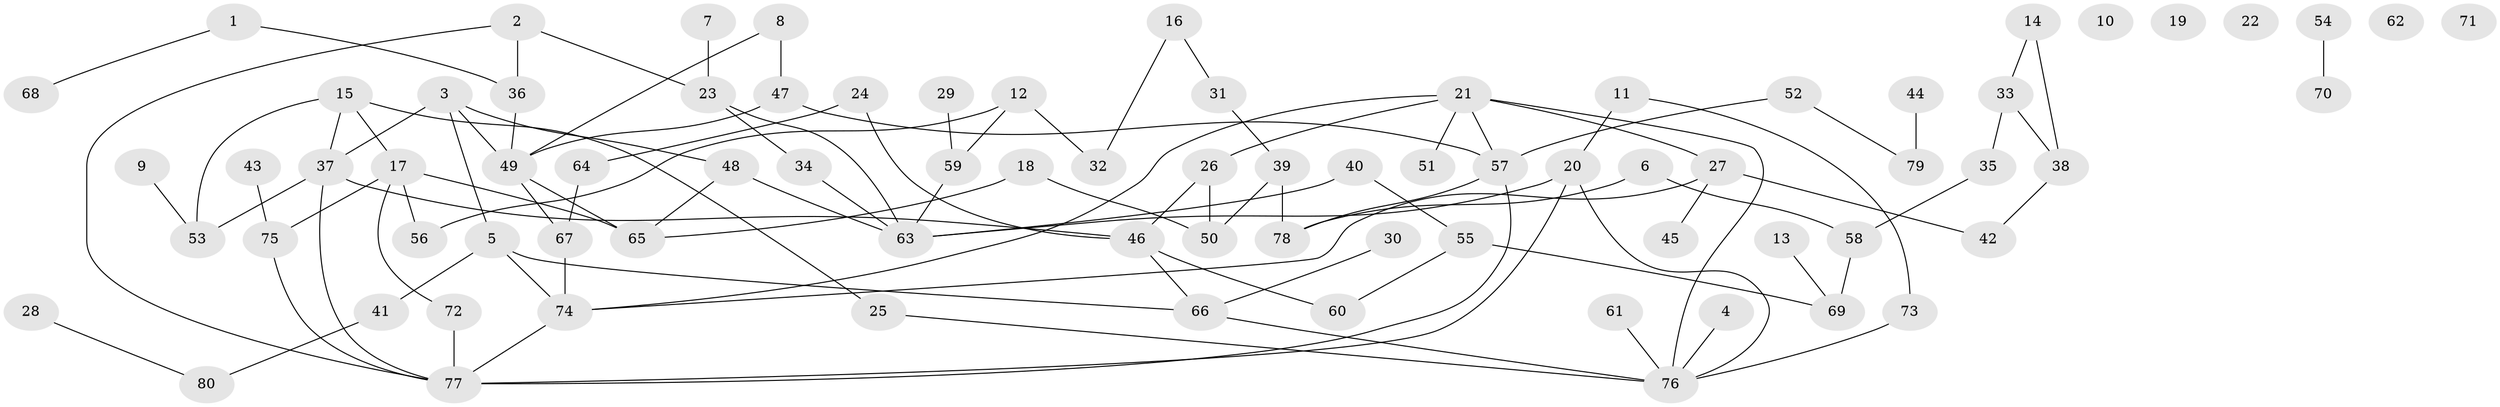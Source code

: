 // coarse degree distribution, {1: 0.225, 6: 0.05, 10: 0.075, 3: 0.225, 2: 0.225, 0: 0.15, 5: 0.025, 7: 0.025}
// Generated by graph-tools (version 1.1) at 2025/16/03/04/25 18:16:25]
// undirected, 80 vertices, 103 edges
graph export_dot {
graph [start="1"]
  node [color=gray90,style=filled];
  1;
  2;
  3;
  4;
  5;
  6;
  7;
  8;
  9;
  10;
  11;
  12;
  13;
  14;
  15;
  16;
  17;
  18;
  19;
  20;
  21;
  22;
  23;
  24;
  25;
  26;
  27;
  28;
  29;
  30;
  31;
  32;
  33;
  34;
  35;
  36;
  37;
  38;
  39;
  40;
  41;
  42;
  43;
  44;
  45;
  46;
  47;
  48;
  49;
  50;
  51;
  52;
  53;
  54;
  55;
  56;
  57;
  58;
  59;
  60;
  61;
  62;
  63;
  64;
  65;
  66;
  67;
  68;
  69;
  70;
  71;
  72;
  73;
  74;
  75;
  76;
  77;
  78;
  79;
  80;
  1 -- 36;
  1 -- 68;
  2 -- 23;
  2 -- 36;
  2 -- 77;
  3 -- 5;
  3 -- 37;
  3 -- 48;
  3 -- 49;
  4 -- 76;
  5 -- 41;
  5 -- 66;
  5 -- 74;
  6 -- 58;
  6 -- 78;
  7 -- 23;
  8 -- 47;
  8 -- 49;
  9 -- 53;
  11 -- 20;
  11 -- 73;
  12 -- 32;
  12 -- 56;
  12 -- 59;
  13 -- 69;
  14 -- 33;
  14 -- 38;
  15 -- 17;
  15 -- 25;
  15 -- 37;
  15 -- 53;
  16 -- 31;
  16 -- 32;
  17 -- 56;
  17 -- 65;
  17 -- 72;
  17 -- 75;
  18 -- 50;
  18 -- 65;
  20 -- 63;
  20 -- 76;
  20 -- 77;
  21 -- 26;
  21 -- 27;
  21 -- 51;
  21 -- 57;
  21 -- 74;
  21 -- 76;
  23 -- 34;
  23 -- 63;
  24 -- 46;
  24 -- 64;
  25 -- 76;
  26 -- 46;
  26 -- 50;
  27 -- 42;
  27 -- 45;
  27 -- 74;
  28 -- 80;
  29 -- 59;
  30 -- 66;
  31 -- 39;
  33 -- 35;
  33 -- 38;
  34 -- 63;
  35 -- 58;
  36 -- 49;
  37 -- 46;
  37 -- 53;
  37 -- 77;
  38 -- 42;
  39 -- 50;
  39 -- 78;
  40 -- 55;
  40 -- 63;
  41 -- 80;
  43 -- 75;
  44 -- 79;
  46 -- 60;
  46 -- 66;
  47 -- 49;
  47 -- 57;
  48 -- 63;
  48 -- 65;
  49 -- 65;
  49 -- 67;
  52 -- 57;
  52 -- 79;
  54 -- 70;
  55 -- 60;
  55 -- 69;
  57 -- 77;
  57 -- 78;
  58 -- 69;
  59 -- 63;
  61 -- 76;
  64 -- 67;
  66 -- 76;
  67 -- 74;
  72 -- 77;
  73 -- 76;
  74 -- 77;
  75 -- 77;
}
